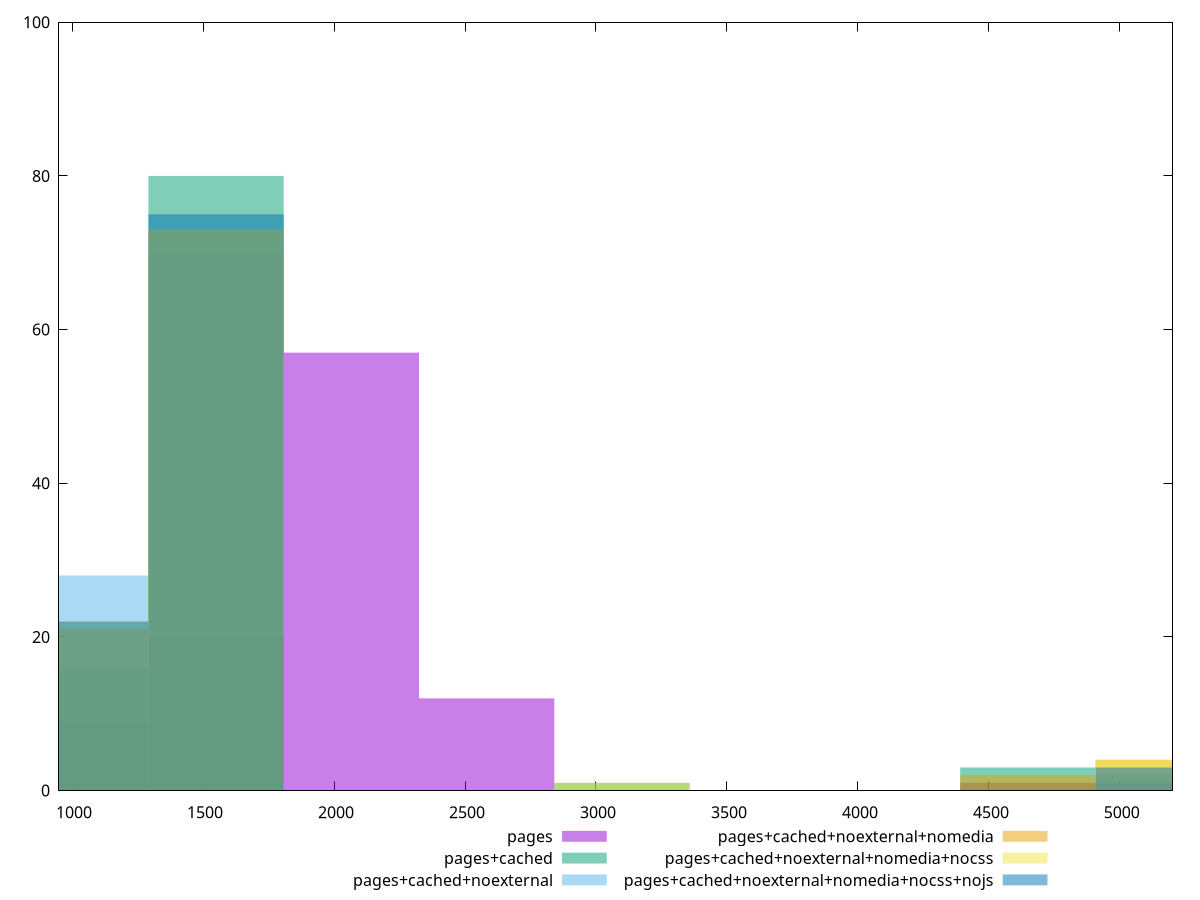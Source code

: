 reset

$pages <<EOF
1549.6022475528387 20
2066.1363300704515 57
2582.670412588064 12
5165.340825176128 1
4648.806742658516 1
1033.0681650352258 9
EOF

$pagesCached <<EOF
1033.0681650352258 16
1549.6022475528387 80
4648.806742658516 3
3099.2044951056773 1
EOF

$pagesCachedNoexternal <<EOF
1549.6022475528387 70
1033.0681650352258 28
5165.340825176128 2
EOF

$pagesCachedNoexternalNomedia <<EOF
1549.6022475528387 73
5165.340825176128 4
1033.0681650352258 21
4648.806742658516 2
EOF

$pagesCachedNoexternalNomediaNocss <<EOF
1549.6022475528387 73
1033.0681650352258 22
5165.340825176128 4
3099.2044951056773 1
EOF

$pagesCachedNoexternalNomediaNocssNojs <<EOF
1549.6022475528387 75
1033.0681650352258 22
5165.340825176128 3
EOF

set key outside below
set boxwidth 516.5340825176129
set xrange [950:5201]
set yrange [0:100]
set trange [0:100]
set style fill transparent solid 0.5 noborder
set terminal svg size 640, 540 enhanced background rgb 'white'
set output "reprap/render-blocking-resources/comparison/histogram/all_raw.svg"

plot $pages title "pages" with boxes, \
     $pagesCached title "pages+cached" with boxes, \
     $pagesCachedNoexternal title "pages+cached+noexternal" with boxes, \
     $pagesCachedNoexternalNomedia title "pages+cached+noexternal+nomedia" with boxes, \
     $pagesCachedNoexternalNomediaNocss title "pages+cached+noexternal+nomedia+nocss" with boxes, \
     $pagesCachedNoexternalNomediaNocssNojs title "pages+cached+noexternal+nomedia+nocss+nojs" with boxes

reset
